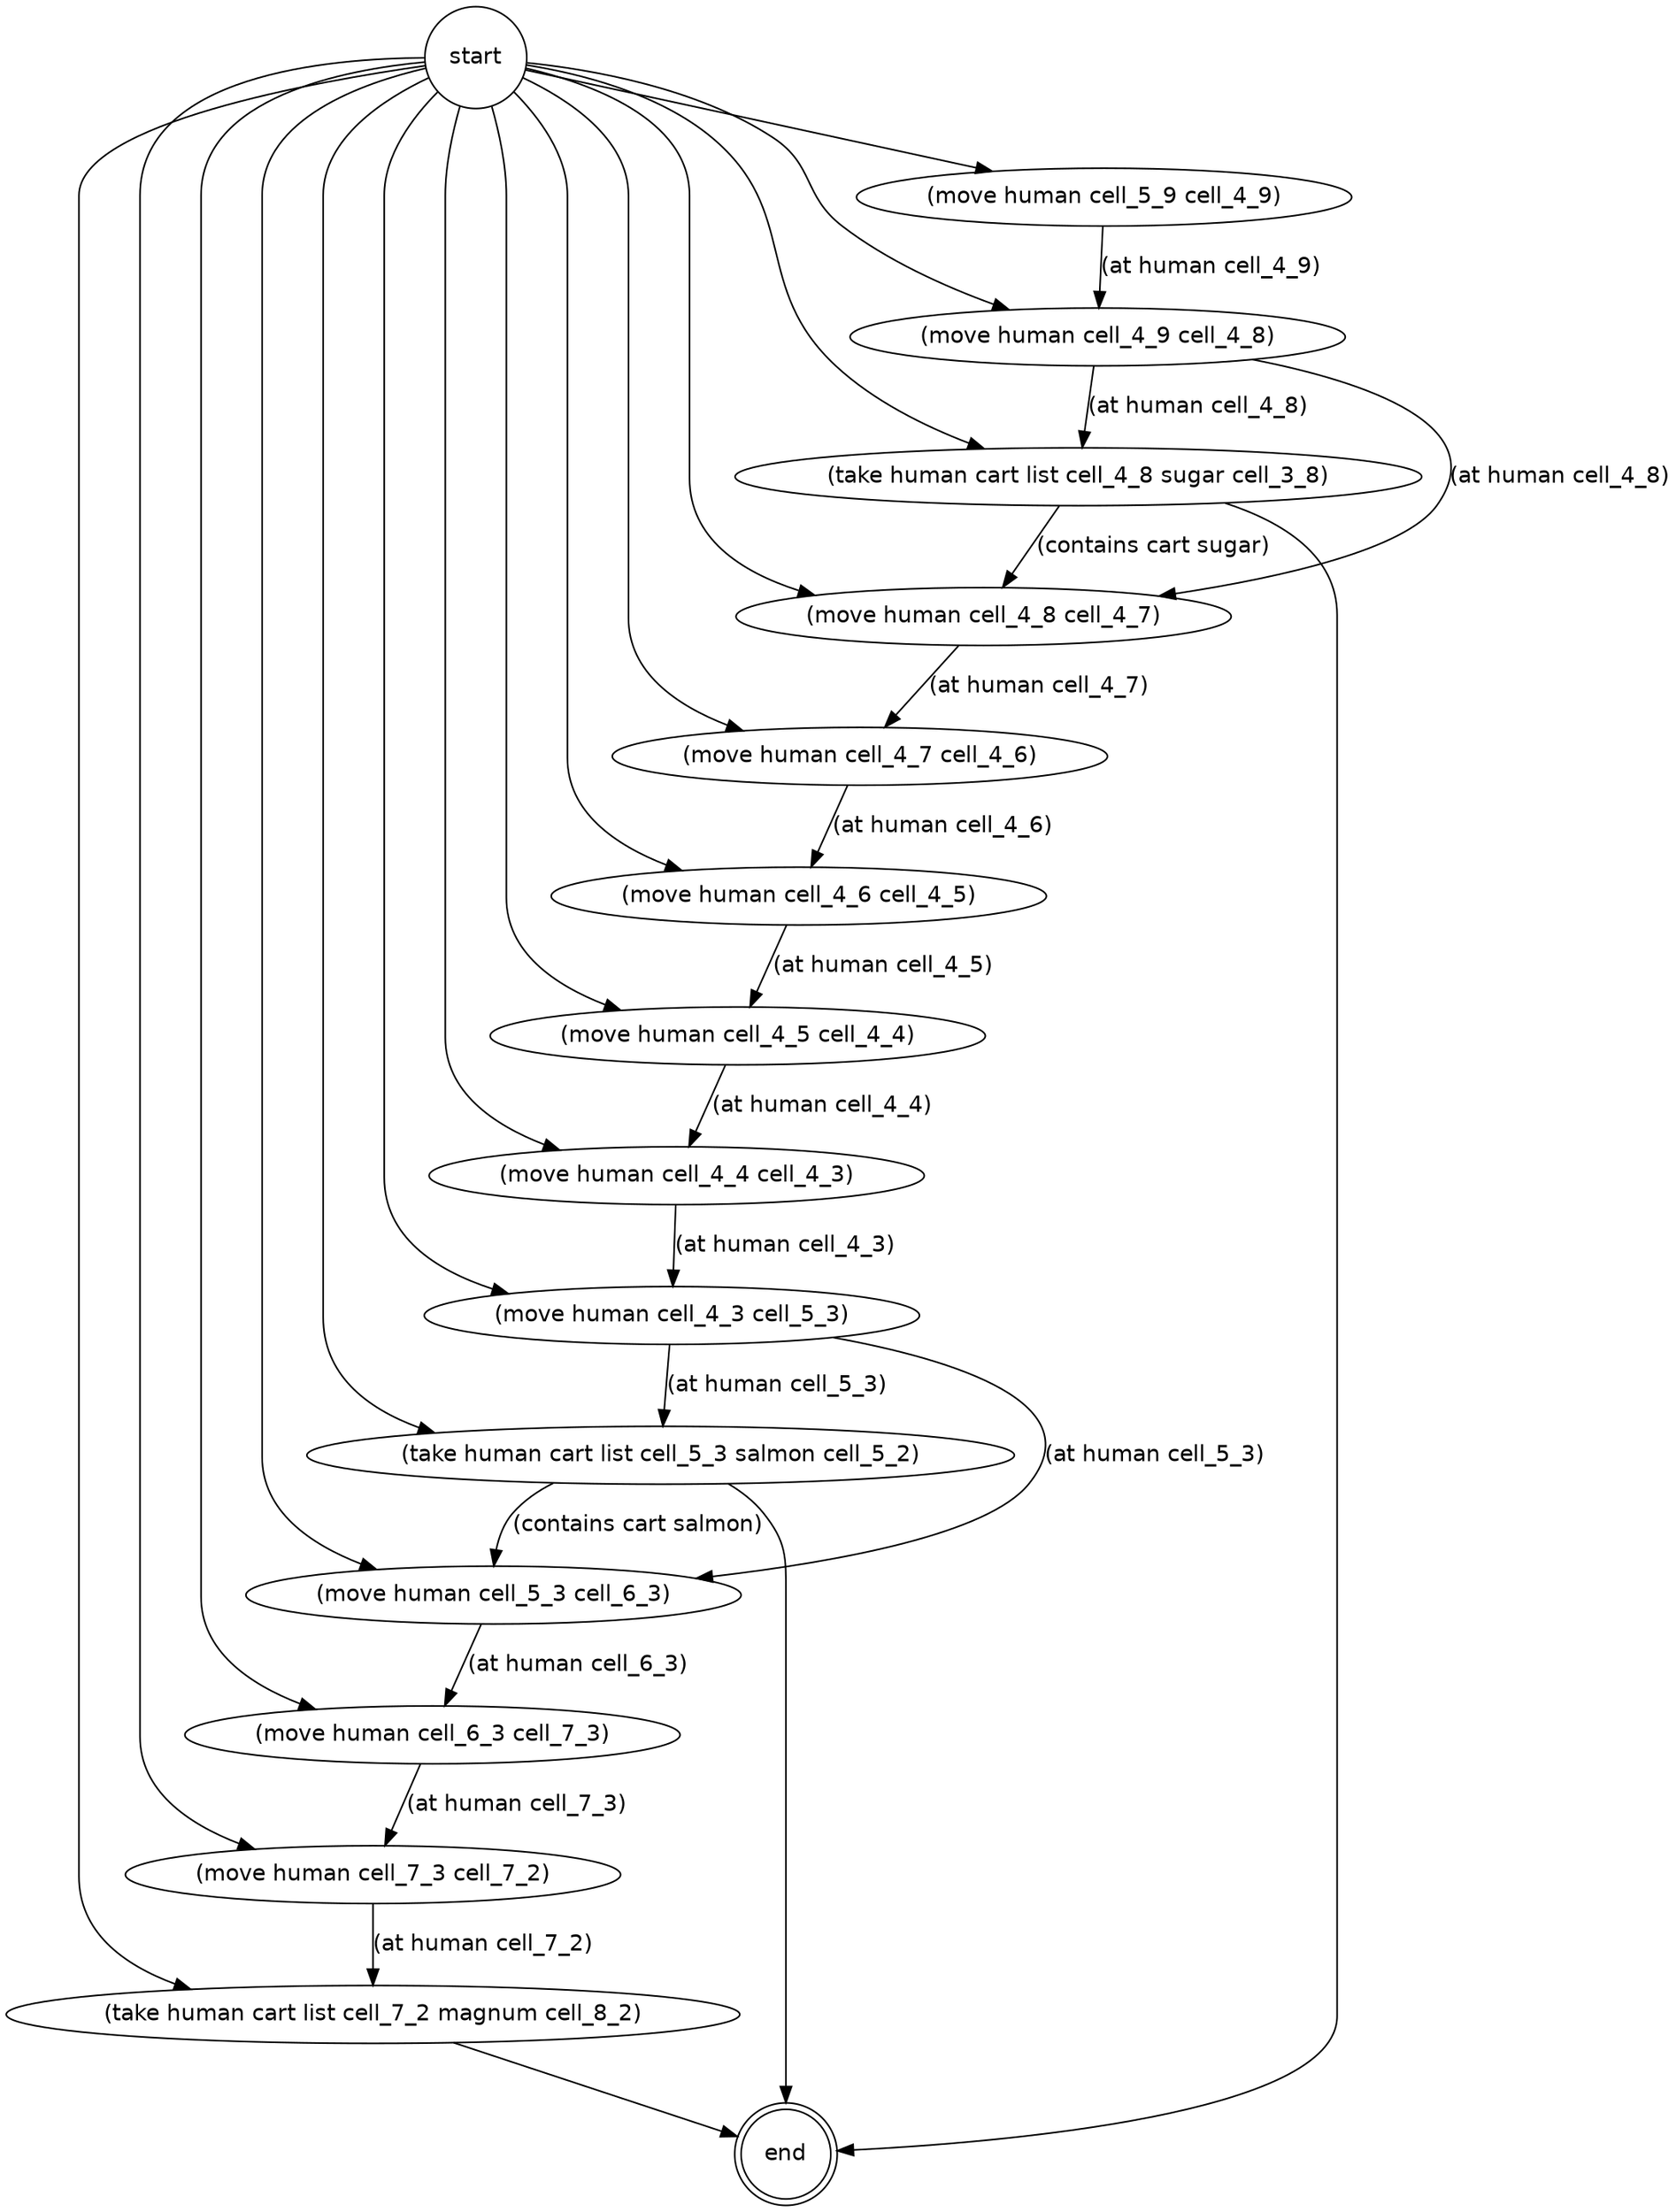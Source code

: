 strict digraph "" {
	graph [fontname=helvetica];
	node [fontname=helvetica,
		label="\N",
		shape=ellipse
	];
	edge [fontname=helvetica];
	"(end)"	 [label=end,
		peripheries=2,
		shape=circle];
	"(take human cart list cell_7_2 magnum cell_8_2)" -> "(end)";
	"(move human cell_7_3 cell_7_2)" -> "(take human cart list cell_7_2 magnum cell_8_2)"	 [label="(at human cell_7_2)"];
	"(move human cell_6_3 cell_7_3)" -> "(move human cell_7_3 cell_7_2)"	 [label="(at human cell_7_3)"];
	"(move human cell_5_3 cell_6_3)" -> "(move human cell_6_3 cell_7_3)"	 [label="(at human cell_6_3)"];
	"(take human cart list cell_5_3 salmon cell_5_2)" -> "(end)";
	"(take human cart list cell_5_3 salmon cell_5_2)" -> "(move human cell_5_3 cell_6_3)"	 [label="(contains cart salmon)"];
	"(move human cell_4_3 cell_5_3)" -> "(move human cell_5_3 cell_6_3)"	 [label="(at human cell_5_3)"];
	"(move human cell_4_3 cell_5_3)" -> "(take human cart list cell_5_3 salmon cell_5_2)"	 [label="(at human cell_5_3)"];
	"(move human cell_4_4 cell_4_3)" -> "(move human cell_4_3 cell_5_3)"	 [label="(at human cell_4_3)"];
	"(move human cell_4_5 cell_4_4)" -> "(move human cell_4_4 cell_4_3)"	 [label="(at human cell_4_4)"];
	"(move human cell_4_6 cell_4_5)" -> "(move human cell_4_5 cell_4_4)"	 [label="(at human cell_4_5)"];
	"(move human cell_4_7 cell_4_6)" -> "(move human cell_4_6 cell_4_5)"	 [label="(at human cell_4_6)"];
	"(move human cell_4_8 cell_4_7)" -> "(move human cell_4_7 cell_4_6)"	 [label="(at human cell_4_7)"];
	"(take human cart list cell_4_8 sugar cell_3_8)" -> "(end)";
	"(take human cart list cell_4_8 sugar cell_3_8)" -> "(move human cell_4_8 cell_4_7)"	 [label="(contains cart sugar)"];
	"(move human cell_4_9 cell_4_8)" -> "(move human cell_4_8 cell_4_7)"	 [label="(at human cell_4_8)"];
	"(move human cell_4_9 cell_4_8)" -> "(take human cart list cell_4_8 sugar cell_3_8)"	 [label="(at human cell_4_8)"];
	"(move human cell_5_9 cell_4_9)" -> "(move human cell_4_9 cell_4_8)"	 [label="(at human cell_4_9)"];
	"(start)"	 [label=start,
		peripheries=1,
		shape=circle];
	"(start)" -> "(take human cart list cell_7_2 magnum cell_8_2)";
	"(start)" -> "(move human cell_7_3 cell_7_2)";
	"(start)" -> "(move human cell_6_3 cell_7_3)";
	"(start)" -> "(move human cell_5_3 cell_6_3)";
	"(start)" -> "(take human cart list cell_5_3 salmon cell_5_2)";
	"(start)" -> "(move human cell_4_3 cell_5_3)";
	"(start)" -> "(move human cell_4_4 cell_4_3)";
	"(start)" -> "(move human cell_4_5 cell_4_4)";
	"(start)" -> "(move human cell_4_6 cell_4_5)";
	"(start)" -> "(move human cell_4_7 cell_4_6)";
	"(start)" -> "(move human cell_4_8 cell_4_7)";
	"(start)" -> "(take human cart list cell_4_8 sugar cell_3_8)";
	"(start)" -> "(move human cell_4_9 cell_4_8)";
	"(start)" -> "(move human cell_5_9 cell_4_9)";
}
